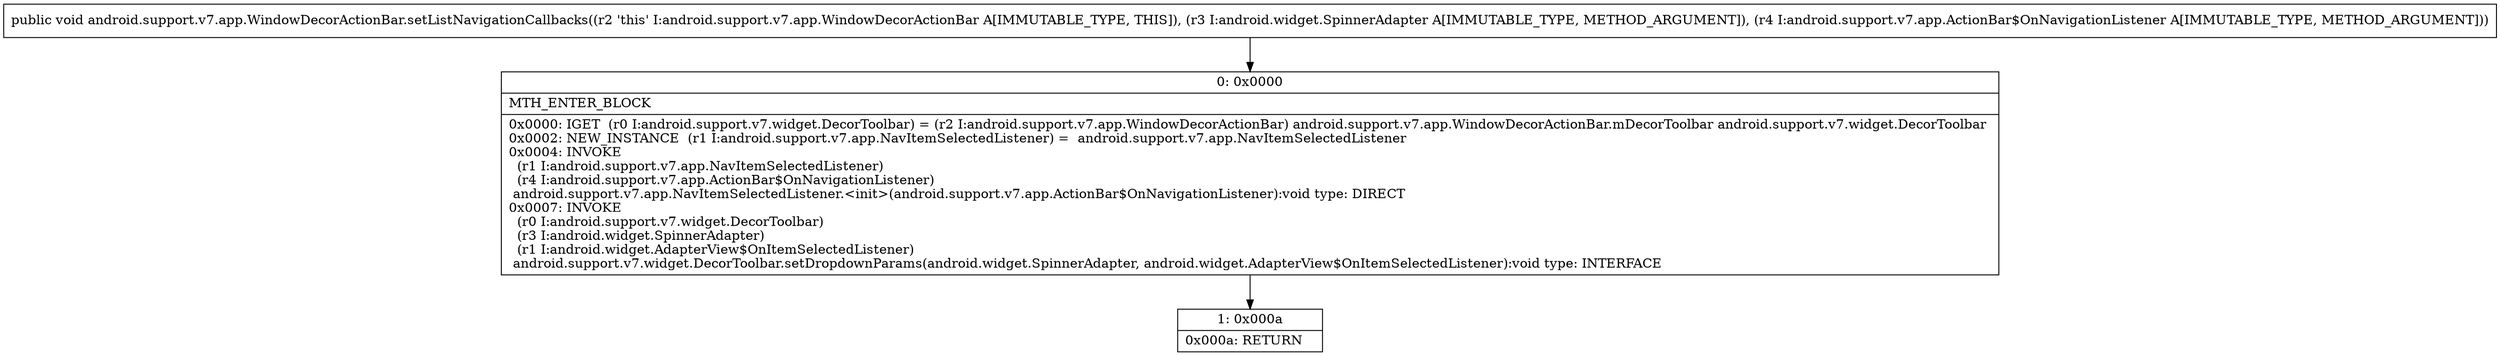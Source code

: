 digraph "CFG forandroid.support.v7.app.WindowDecorActionBar.setListNavigationCallbacks(Landroid\/widget\/SpinnerAdapter;Landroid\/support\/v7\/app\/ActionBar$OnNavigationListener;)V" {
Node_0 [shape=record,label="{0\:\ 0x0000|MTH_ENTER_BLOCK\l|0x0000: IGET  (r0 I:android.support.v7.widget.DecorToolbar) = (r2 I:android.support.v7.app.WindowDecorActionBar) android.support.v7.app.WindowDecorActionBar.mDecorToolbar android.support.v7.widget.DecorToolbar \l0x0002: NEW_INSTANCE  (r1 I:android.support.v7.app.NavItemSelectedListener) =  android.support.v7.app.NavItemSelectedListener \l0x0004: INVOKE  \l  (r1 I:android.support.v7.app.NavItemSelectedListener)\l  (r4 I:android.support.v7.app.ActionBar$OnNavigationListener)\l android.support.v7.app.NavItemSelectedListener.\<init\>(android.support.v7.app.ActionBar$OnNavigationListener):void type: DIRECT \l0x0007: INVOKE  \l  (r0 I:android.support.v7.widget.DecorToolbar)\l  (r3 I:android.widget.SpinnerAdapter)\l  (r1 I:android.widget.AdapterView$OnItemSelectedListener)\l android.support.v7.widget.DecorToolbar.setDropdownParams(android.widget.SpinnerAdapter, android.widget.AdapterView$OnItemSelectedListener):void type: INTERFACE \l}"];
Node_1 [shape=record,label="{1\:\ 0x000a|0x000a: RETURN   \l}"];
MethodNode[shape=record,label="{public void android.support.v7.app.WindowDecorActionBar.setListNavigationCallbacks((r2 'this' I:android.support.v7.app.WindowDecorActionBar A[IMMUTABLE_TYPE, THIS]), (r3 I:android.widget.SpinnerAdapter A[IMMUTABLE_TYPE, METHOD_ARGUMENT]), (r4 I:android.support.v7.app.ActionBar$OnNavigationListener A[IMMUTABLE_TYPE, METHOD_ARGUMENT])) }"];
MethodNode -> Node_0;
Node_0 -> Node_1;
}

